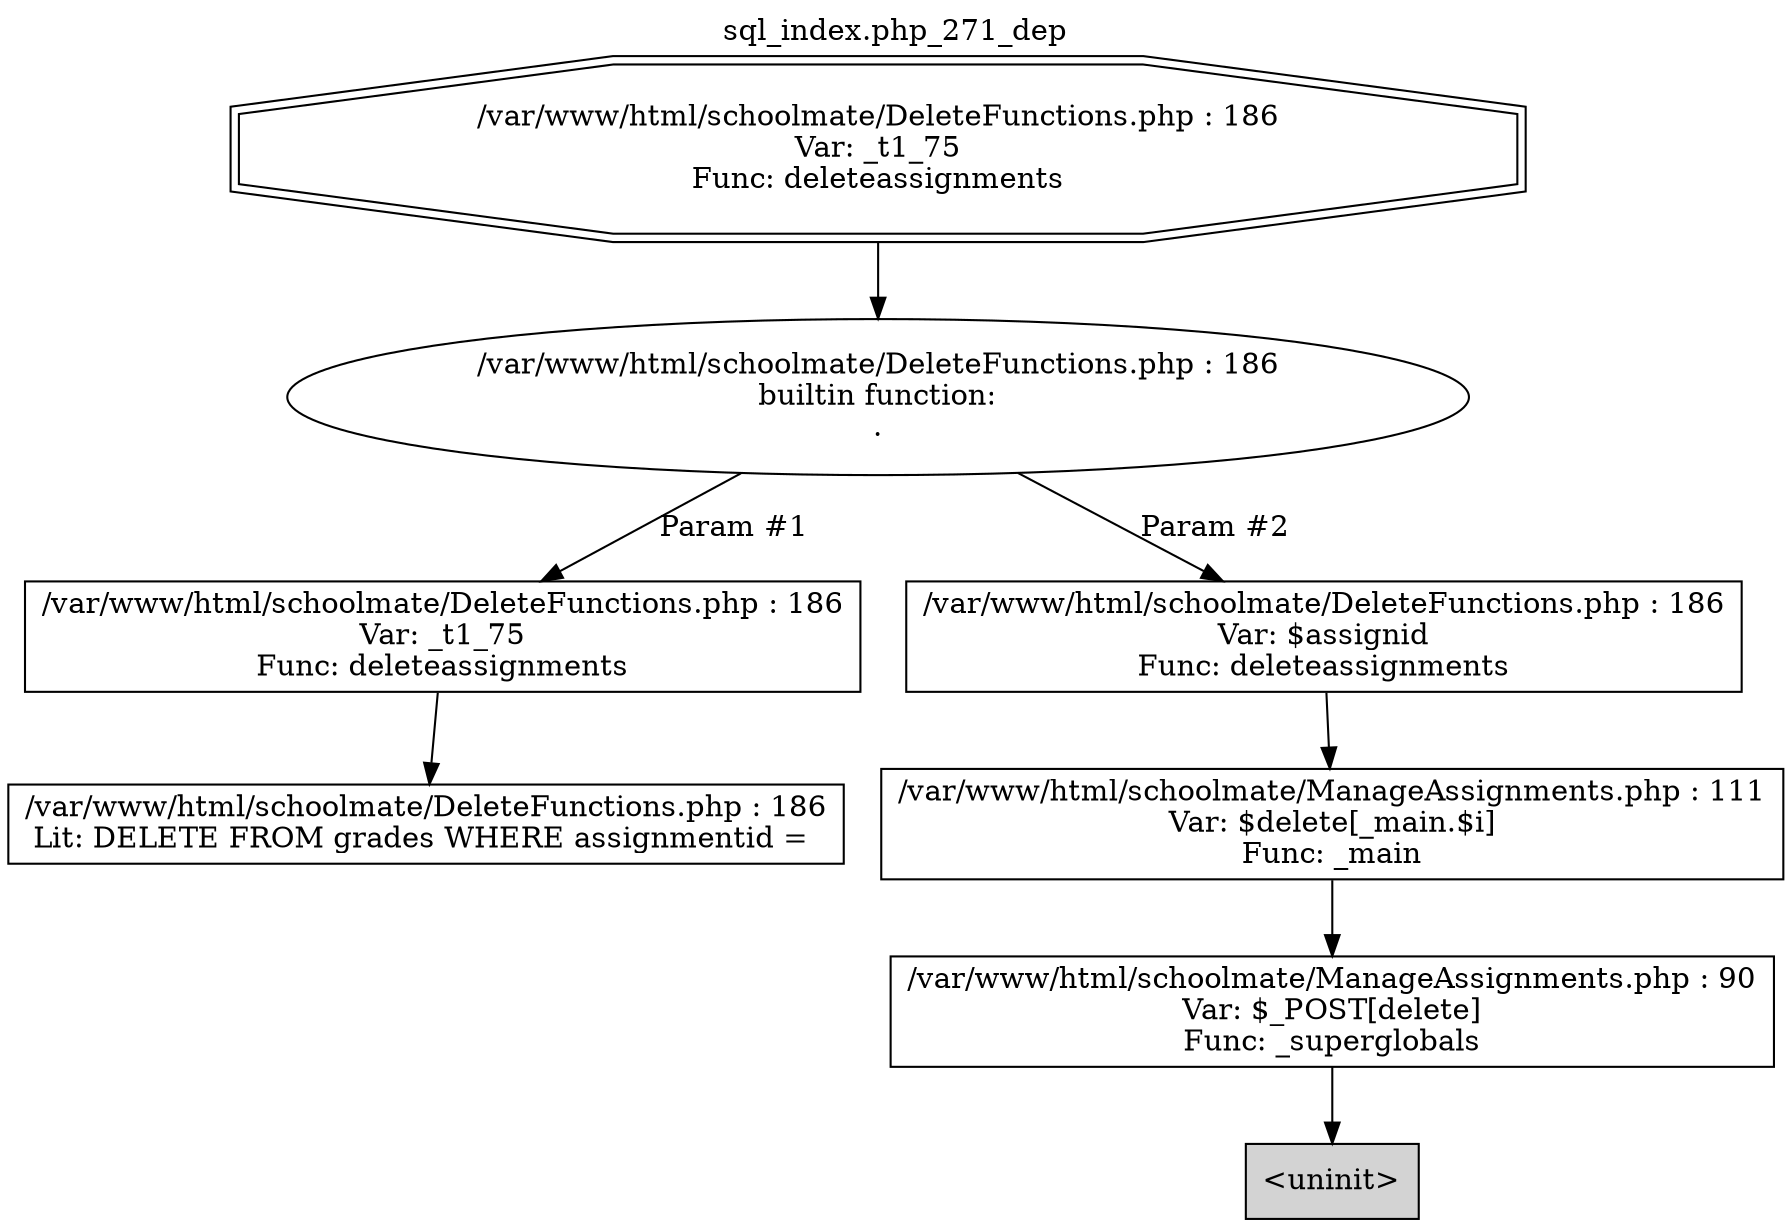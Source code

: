 digraph cfg {
  label="sql_index.php_271_dep";
  labelloc=t;
  n1 [shape=doubleoctagon, label="/var/www/html/schoolmate/DeleteFunctions.php : 186\nVar: _t1_75\nFunc: deleteassignments\n"];
  n2 [shape=ellipse, label="/var/www/html/schoolmate/DeleteFunctions.php : 186\nbuiltin function:\n.\n"];
  n3 [shape=box, label="/var/www/html/schoolmate/DeleteFunctions.php : 186\nVar: _t1_75\nFunc: deleteassignments\n"];
  n4 [shape=box, label="/var/www/html/schoolmate/DeleteFunctions.php : 186\nLit: DELETE FROM grades WHERE assignmentid = \n"];
  n5 [shape=box, label="/var/www/html/schoolmate/DeleteFunctions.php : 186\nVar: $assignid\nFunc: deleteassignments\n"];
  n6 [shape=box, label="/var/www/html/schoolmate/ManageAssignments.php : 111\nVar: $delete[_main.$i]\nFunc: _main\n"];
  n7 [shape=box, label="/var/www/html/schoolmate/ManageAssignments.php : 90\nVar: $_POST[delete]\nFunc: _superglobals\n"];
  n8 [shape=box, label="<uninit>",style=filled];
  n1 -> n2;
  n3 -> n4;
  n2 -> n3[label="Param #1"];
  n2 -> n5[label="Param #2"];
  n7 -> n8;
  n6 -> n7;
  n5 -> n6;
}
